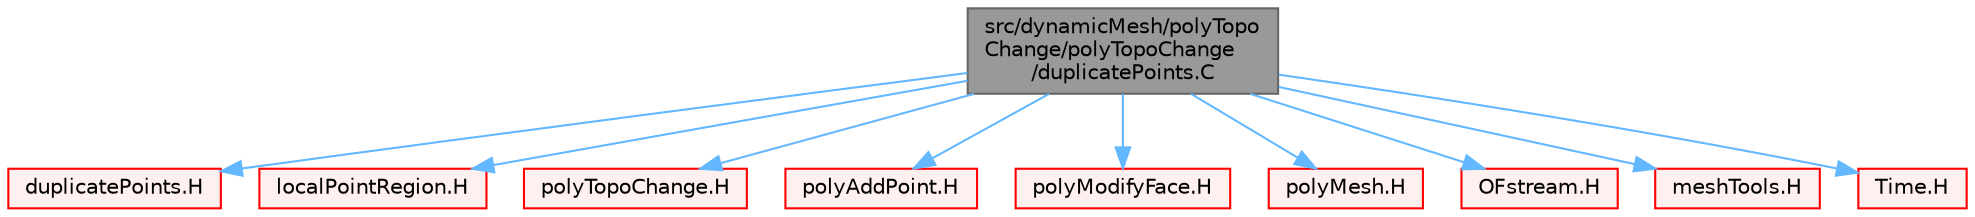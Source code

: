 digraph "src/dynamicMesh/polyTopoChange/polyTopoChange/duplicatePoints.C"
{
 // LATEX_PDF_SIZE
  bgcolor="transparent";
  edge [fontname=Helvetica,fontsize=10,labelfontname=Helvetica,labelfontsize=10];
  node [fontname=Helvetica,fontsize=10,shape=box,height=0.2,width=0.4];
  Node1 [id="Node000001",label="src/dynamicMesh/polyTopo\lChange/polyTopoChange\l/duplicatePoints.C",height=0.2,width=0.4,color="gray40", fillcolor="grey60", style="filled", fontcolor="black",tooltip=" "];
  Node1 -> Node2 [id="edge1_Node000001_Node000002",color="steelblue1",style="solid",tooltip=" "];
  Node2 [id="Node000002",label="duplicatePoints.H",height=0.2,width=0.4,color="red", fillcolor="#FFF0F0", style="filled",URL="$duplicatePoints_8H.html",tooltip=" "];
  Node1 -> Node107 [id="edge2_Node000001_Node000107",color="steelblue1",style="solid",tooltip=" "];
  Node107 [id="Node000107",label="localPointRegion.H",height=0.2,width=0.4,color="red", fillcolor="#FFF0F0", style="filled",URL="$localPointRegion_8H.html",tooltip=" "];
  Node1 -> Node216 [id="edge3_Node000001_Node000216",color="steelblue1",style="solid",tooltip=" "];
  Node216 [id="Node000216",label="polyTopoChange.H",height=0.2,width=0.4,color="red", fillcolor="#FFF0F0", style="filled",URL="$polyTopoChange_8H.html",tooltip=" "];
  Node1 -> Node218 [id="edge4_Node000001_Node000218",color="steelblue1",style="solid",tooltip=" "];
  Node218 [id="Node000218",label="polyAddPoint.H",height=0.2,width=0.4,color="red", fillcolor="#FFF0F0", style="filled",URL="$polyAddPoint_8H.html",tooltip=" "];
  Node1 -> Node220 [id="edge5_Node000001_Node000220",color="steelblue1",style="solid",tooltip=" "];
  Node220 [id="Node000220",label="polyModifyFace.H",height=0.2,width=0.4,color="red", fillcolor="#FFF0F0", style="filled",URL="$polyModifyFace_8H.html",tooltip=" "];
  Node1 -> Node221 [id="edge6_Node000001_Node000221",color="steelblue1",style="solid",tooltip=" "];
  Node221 [id="Node000221",label="polyMesh.H",height=0.2,width=0.4,color="red", fillcolor="#FFF0F0", style="filled",URL="$polyMesh_8H.html",tooltip=" "];
  Node1 -> Node286 [id="edge7_Node000001_Node000286",color="steelblue1",style="solid",tooltip=" "];
  Node286 [id="Node000286",label="OFstream.H",height=0.2,width=0.4,color="red", fillcolor="#FFF0F0", style="filled",URL="$OFstream_8H.html",tooltip=" "];
  Node1 -> Node289 [id="edge8_Node000001_Node000289",color="steelblue1",style="solid",tooltip=" "];
  Node289 [id="Node000289",label="meshTools.H",height=0.2,width=0.4,color="red", fillcolor="#FFF0F0", style="filled",URL="$meshTools_8H.html",tooltip=" "];
  Node1 -> Node290 [id="edge9_Node000001_Node000290",color="steelblue1",style="solid",tooltip=" "];
  Node290 [id="Node000290",label="Time.H",height=0.2,width=0.4,color="red", fillcolor="#FFF0F0", style="filled",URL="$Time_8H.html",tooltip=" "];
}
